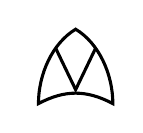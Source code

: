 \definecolor{cffffff}{RGB}{255,255,255}


\begin{tikzpicture}[y=0.80pt,x=0.80pt,yscale=-1, inner sep=0pt, outer sep=0pt]
  \path[draw=black,fill=cffffff,line width=1.120pt] (0.7,34.3) .. controls
    (12.6,28.0) and (22.4,28.0) .. (34.3,34.3) .. controls
    (34.3,21.0) and (28.0,7.0) .. (17.5,0.7) .. controls
    (7.0,7.0) and (0.7,21.0) .. (0.7,34.3) -- cycle;
  \path[draw=black,fill opacity=0.000,line width=1.120pt] (8.4,9.1) --
    (17.5,28.0) -- (26.6,9.1);

\end{tikzpicture}
